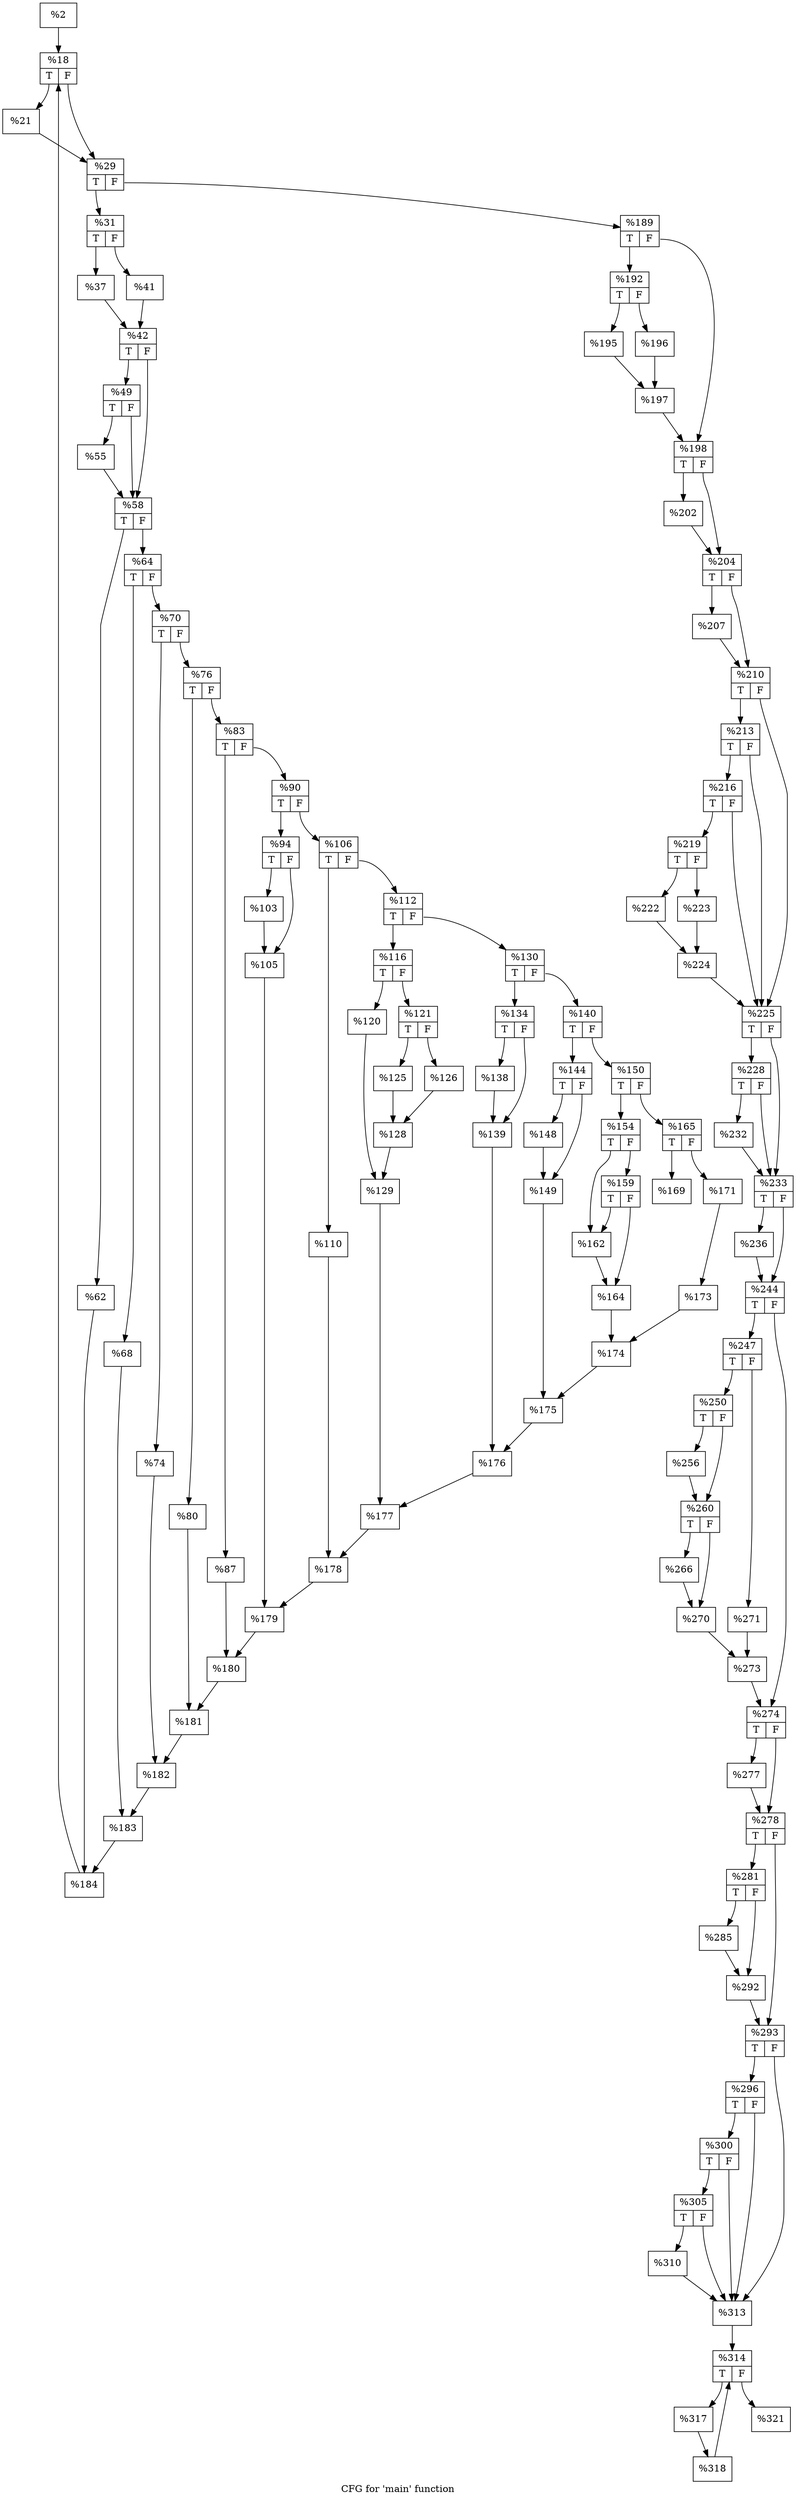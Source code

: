 digraph "CFG for 'main' function" {
	label="CFG for 'main' function";

	Node0x10a1850 [shape=record,label="{%2}"];
	Node0x10a1850 -> Node0x10a4420;
	Node0x10a4420 [shape=record,label="{%18|{<s0>T|<s1>F}}"];
	Node0x10a4420:s0 -> Node0x10a45a0;
	Node0x10a4420:s1 -> Node0x10a45f0;
	Node0x10a45a0 [shape=record,label="{%21}"];
	Node0x10a45a0 -> Node0x10a45f0;
	Node0x10a45f0 [shape=record,label="{%29|{<s0>T|<s1>F}}"];
	Node0x10a45f0:s0 -> Node0x10a4a30;
	Node0x10a45f0:s1 -> Node0x10a4a80;
	Node0x10a4a30 [shape=record,label="{%31|{<s0>T|<s1>F}}"];
	Node0x10a4a30:s0 -> Node0x10a4df0;
	Node0x10a4a30:s1 -> Node0x10a4e40;
	Node0x10a4df0 [shape=record,label="{%37}"];
	Node0x10a4df0 -> Node0x10a5060;
	Node0x10a4e40 [shape=record,label="{%41}"];
	Node0x10a4e40 -> Node0x10a5060;
	Node0x10a5060 [shape=record,label="{%42|{<s0>T|<s1>F}}"];
	Node0x10a5060:s0 -> Node0x10a54a0;
	Node0x10a5060:s1 -> Node0x10a54f0;
	Node0x10a54a0 [shape=record,label="{%49|{<s0>T|<s1>F}}"];
	Node0x10a54a0:s0 -> Node0x10a57e0;
	Node0x10a54a0:s1 -> Node0x10a54f0;
	Node0x10a57e0 [shape=record,label="{%55}"];
	Node0x10a57e0 -> Node0x10a54f0;
	Node0x10a54f0 [shape=record,label="{%58|{<s0>T|<s1>F}}"];
	Node0x10a54f0:s0 -> Node0x10a5d00;
	Node0x10a54f0:s1 -> Node0x10a5d50;
	Node0x10a5d00 [shape=record,label="{%62}"];
	Node0x10a5d00 -> Node0x10a5f10;
	Node0x10a5d50 [shape=record,label="{%64|{<s0>T|<s1>F}}"];
	Node0x10a5d50:s0 -> Node0x10a6220;
	Node0x10a5d50:s1 -> Node0x10a6270;
	Node0x10a6220 [shape=record,label="{%68}"];
	Node0x10a6220 -> Node0x10a6430;
	Node0x10a6270 [shape=record,label="{%70|{<s0>T|<s1>F}}"];
	Node0x10a6270:s0 -> Node0x10a6740;
	Node0x10a6270:s1 -> Node0x10a6790;
	Node0x10a6740 [shape=record,label="{%74}"];
	Node0x10a6740 -> Node0x10a6950;
	Node0x10a6790 [shape=record,label="{%76|{<s0>T|<s1>F}}"];
	Node0x10a6790:s0 -> Node0x10a6c60;
	Node0x10a6790:s1 -> Node0x10a6cb0;
	Node0x10a6c60 [shape=record,label="{%80}"];
	Node0x10a6c60 -> Node0x10a6f40;
	Node0x10a6cb0 [shape=record,label="{%83|{<s0>T|<s1>F}}"];
	Node0x10a6cb0:s0 -> Node0x10a7270;
	Node0x10a6cb0:s1 -> Node0x10a72c0;
	Node0x10a7270 [shape=record,label="{%87}"];
	Node0x10a7270 -> Node0x10a7550;
	Node0x10a72c0 [shape=record,label="{%90|{<s0>T|<s1>F}}"];
	Node0x10a72c0:s0 -> Node0x10a7880;
	Node0x10a72c0:s1 -> Node0x10a78d0;
	Node0x10a7880 [shape=record,label="{%94|{<s0>T|<s1>F}}"];
	Node0x10a7880:s0 -> Node0x10a7f30;
	Node0x10a7880:s1 -> Node0x10a7f80;
	Node0x10a7f30 [shape=record,label="{%103}"];
	Node0x10a7f30 -> Node0x10a7f80;
	Node0x10a7f80 [shape=record,label="{%105}"];
	Node0x10a7f80 -> Node0x10a8400;
	Node0x10a78d0 [shape=record,label="{%106|{<s0>T|<s1>F}}"];
	Node0x10a78d0:s0 -> Node0x10a8730;
	Node0x10a78d0:s1 -> Node0x10a8780;
	Node0x10a8730 [shape=record,label="{%110}"];
	Node0x10a8730 -> Node0x10a89c0;
	Node0x10a8780 [shape=record,label="{%112|{<s0>T|<s1>F}}"];
	Node0x10a8780:s0 -> Node0x10a8cd0;
	Node0x10a8780:s1 -> Node0x10a8d20;
	Node0x10a8cd0 [shape=record,label="{%116|{<s0>T|<s1>F}}"];
	Node0x10a8cd0:s0 -> Node0x10a90a0;
	Node0x10a8cd0:s1 -> Node0x10a90f0;
	Node0x10a90a0 [shape=record,label="{%120}"];
	Node0x10a90a0 -> Node0x10a9290;
	Node0x10a90f0 [shape=record,label="{%121|{<s0>T|<s1>F}}"];
	Node0x10a90f0:s0 -> Node0x10a95a0;
	Node0x10a90f0:s1 -> Node0x10a95f0;
	Node0x10a95a0 [shape=record,label="{%125}"];
	Node0x10a95a0 -> Node0x10a9790;
	Node0x10a95f0 [shape=record,label="{%126}"];
	Node0x10a95f0 -> Node0x10a9790;
	Node0x10a9790 [shape=record,label="{%128}"];
	Node0x10a9790 -> Node0x10a9290;
	Node0x10a9290 [shape=record,label="{%129}"];
	Node0x10a9290 -> Node0x10aa2f0;
	Node0x10a8d20 [shape=record,label="{%130|{<s0>T|<s1>F}}"];
	Node0x10a8d20:s0 -> Node0x10aa600;
	Node0x10a8d20:s1 -> Node0x10aa650;
	Node0x10aa600 [shape=record,label="{%134|{<s0>T|<s1>F}}"];
	Node0x10aa600:s0 -> Node0x10aa8d0;
	Node0x10aa600:s1 -> Node0x10aa920;
	Node0x10aa8d0 [shape=record,label="{%138}"];
	Node0x10aa8d0 -> Node0x10aa920;
	Node0x10aa920 [shape=record,label="{%139}"];
	Node0x10aa920 -> Node0x10aaae0;
	Node0x10aa650 [shape=record,label="{%140|{<s0>T|<s1>F}}"];
	Node0x10aa650:s0 -> Node0x10aae10;
	Node0x10aa650:s1 -> Node0x10aae60;
	Node0x10aae10 [shape=record,label="{%144|{<s0>T|<s1>F}}"];
	Node0x10aae10:s0 -> Node0x10ab0e0;
	Node0x10aae10:s1 -> Node0x10ab130;
	Node0x10ab0e0 [shape=record,label="{%148}"];
	Node0x10ab0e0 -> Node0x10ab130;
	Node0x10ab130 [shape=record,label="{%149}"];
	Node0x10ab130 -> Node0x10ab330;
	Node0x10aae60 [shape=record,label="{%150|{<s0>T|<s1>F}}"];
	Node0x10aae60:s0 -> Node0x10ab660;
	Node0x10aae60:s1 -> Node0x10ab6b0;
	Node0x10ab660 [shape=record,label="{%154|{<s0>T|<s1>F}}"];
	Node0x10ab660:s0 -> Node0x10abae0;
	Node0x10ab660:s1 -> Node0x10abb30;
	Node0x10abb30 [shape=record,label="{%159|{<s0>T|<s1>F}}"];
	Node0x10abb30:s0 -> Node0x10abae0;
	Node0x10abb30:s1 -> Node0x10abd20;
	Node0x10abae0 [shape=record,label="{%162}"];
	Node0x10abae0 -> Node0x10abd20;
	Node0x10abd20 [shape=record,label="{%164}"];
	Node0x10abd20 -> Node0x10ac070;
	Node0x10ab6b0 [shape=record,label="{%165|{<s0>T|<s1>F}}"];
	Node0x10ab6b0:s0 -> Node0x10ac3a0;
	Node0x10ab6b0:s1 -> Node0x10ac3f0;
	Node0x10ac3a0 [shape=record,label="{%169}"];
	Node0x10ac3f0 [shape=record,label="{%171}"];
	Node0x10ac3f0 -> Node0x10ac9f0;
	Node0x10ac9f0 [shape=record,label="{%173}"];
	Node0x10ac9f0 -> Node0x10ac070;
	Node0x10ac070 [shape=record,label="{%174}"];
	Node0x10ac070 -> Node0x10ab330;
	Node0x10ab330 [shape=record,label="{%175}"];
	Node0x10ab330 -> Node0x10aaae0;
	Node0x10aaae0 [shape=record,label="{%176}"];
	Node0x10aaae0 -> Node0x10aa2f0;
	Node0x10aa2f0 [shape=record,label="{%177}"];
	Node0x10aa2f0 -> Node0x10a89c0;
	Node0x10a89c0 [shape=record,label="{%178}"];
	Node0x10a89c0 -> Node0x10a8400;
	Node0x10a8400 [shape=record,label="{%179}"];
	Node0x10a8400 -> Node0x10a7550;
	Node0x10a7550 [shape=record,label="{%180}"];
	Node0x10a7550 -> Node0x10a6f40;
	Node0x10a6f40 [shape=record,label="{%181}"];
	Node0x10a6f40 -> Node0x10a6950;
	Node0x10a6950 [shape=record,label="{%182}"];
	Node0x10a6950 -> Node0x10a6430;
	Node0x10a6430 [shape=record,label="{%183}"];
	Node0x10a6430 -> Node0x10a5f10;
	Node0x10a5f10 [shape=record,label="{%184}"];
	Node0x10a5f10 -> Node0x10a4420;
	Node0x10a4a80 [shape=record,label="{%189|{<s0>T|<s1>F}}"];
	Node0x10a4a80:s0 -> Node0x10ad2a0;
	Node0x10a4a80:s1 -> Node0x10ad2f0;
	Node0x10ad2a0 [shape=record,label="{%192|{<s0>T|<s1>F}}"];
	Node0x10ad2a0:s0 -> Node0x10ad4a0;
	Node0x10ad2a0:s1 -> Node0x10ad4f0;
	Node0x10ad4a0 [shape=record,label="{%195}"];
	Node0x10ad4a0 -> Node0x10ad6d0;
	Node0x10ad4f0 [shape=record,label="{%196}"];
	Node0x10ad4f0 -> Node0x10ad6d0;
	Node0x10ad6d0 [shape=record,label="{%197}"];
	Node0x10ad6d0 -> Node0x10ad2f0;
	Node0x10ad2f0 [shape=record,label="{%198|{<s0>T|<s1>F}}"];
	Node0x10ad2f0:s0 -> Node0x10adb70;
	Node0x10ad2f0:s1 -> Node0x10adbc0;
	Node0x10adb70 [shape=record,label="{%202}"];
	Node0x10adb70 -> Node0x10adbc0;
	Node0x10adbc0 [shape=record,label="{%204|{<s0>T|<s1>F}}"];
	Node0x10adbc0:s0 -> Node0x10adfe0;
	Node0x10adbc0:s1 -> Node0x10ae030;
	Node0x10adfe0 [shape=record,label="{%207}"];
	Node0x10adfe0 -> Node0x10ae030;
	Node0x10ae030 [shape=record,label="{%210|{<s0>T|<s1>F}}"];
	Node0x10ae030:s0 -> Node0x10ae540;
	Node0x10ae030:s1 -> Node0x10ae590;
	Node0x10ae540 [shape=record,label="{%213|{<s0>T|<s1>F}}"];
	Node0x10ae540:s0 -> Node0x10ae740;
	Node0x10ae540:s1 -> Node0x10ae590;
	Node0x10ae740 [shape=record,label="{%216|{<s0>T|<s1>F}}"];
	Node0x10ae740:s0 -> Node0x10aeab0;
	Node0x10ae740:s1 -> Node0x10ae590;
	Node0x10aeab0 [shape=record,label="{%219|{<s0>T|<s1>F}}"];
	Node0x10aeab0:s0 -> Node0x10aee30;
	Node0x10aeab0:s1 -> Node0x10aee80;
	Node0x10aee30 [shape=record,label="{%222}"];
	Node0x10aee30 -> Node0x10af100;
	Node0x10aee80 [shape=record,label="{%223}"];
	Node0x10aee80 -> Node0x10af100;
	Node0x10af100 [shape=record,label="{%224}"];
	Node0x10af100 -> Node0x10ae590;
	Node0x10ae590 [shape=record,label="{%225|{<s0>T|<s1>F}}"];
	Node0x10ae590:s0 -> Node0x10af3c0;
	Node0x10ae590:s1 -> Node0x10af410;
	Node0x10af3c0 [shape=record,label="{%228|{<s0>T|<s1>F}}"];
	Node0x10af3c0:s0 -> Node0x10af6d0;
	Node0x10af3c0:s1 -> Node0x10af410;
	Node0x10af6d0 [shape=record,label="{%232}"];
	Node0x10af6d0 -> Node0x10af410;
	Node0x10af410 [shape=record,label="{%233|{<s0>T|<s1>F}}"];
	Node0x10af410:s0 -> Node0x10afa80;
	Node0x10af410:s1 -> Node0x10afad0;
	Node0x10afa80 [shape=record,label="{%236}"];
	Node0x10afa80 -> Node0x10afad0;
	Node0x10afad0 [shape=record,label="{%244|{<s0>T|<s1>F}}"];
	Node0x10afad0:s0 -> Node0x10b0300;
	Node0x10afad0:s1 -> Node0x10b0350;
	Node0x10b0300 [shape=record,label="{%247|{<s0>T|<s1>F}}"];
	Node0x10b0300:s0 -> Node0x10b0500;
	Node0x10b0300:s1 -> Node0x10b0550;
	Node0x10b0500 [shape=record,label="{%250|{<s0>T|<s1>F}}"];
	Node0x10b0500:s0 -> Node0x10b0a10;
	Node0x10b0500:s1 -> Node0x10b0a60;
	Node0x10b0a10 [shape=record,label="{%256}"];
	Node0x10b0a10 -> Node0x10b0a60;
	Node0x10b0a60 [shape=record,label="{%260|{<s0>T|<s1>F}}"];
	Node0x10b0a60:s0 -> Node0x10aa1f0;
	Node0x10b0a60:s1 -> Node0x10aa240;
	Node0x10aa1f0 [shape=record,label="{%266}"];
	Node0x10aa1f0 -> Node0x10aa240;
	Node0x10aa240 [shape=record,label="{%270}"];
	Node0x10aa240 -> Node0x10b1f20;
	Node0x10b0550 [shape=record,label="{%271}"];
	Node0x10b0550 -> Node0x10b1f20;
	Node0x10b1f20 [shape=record,label="{%273}"];
	Node0x10b1f20 -> Node0x10b0350;
	Node0x10b0350 [shape=record,label="{%274|{<s0>T|<s1>F}}"];
	Node0x10b0350:s0 -> Node0x10b23a0;
	Node0x10b0350:s1 -> Node0x10b23f0;
	Node0x10b23a0 [shape=record,label="{%277}"];
	Node0x10b23a0 -> Node0x10b23f0;
	Node0x10b23f0 [shape=record,label="{%278|{<s0>T|<s1>F}}"];
	Node0x10b23f0:s0 -> Node0x10b2770;
	Node0x10b23f0:s1 -> Node0x10b27c0;
	Node0x10b2770 [shape=record,label="{%281|{<s0>T|<s1>F}}"];
	Node0x10b2770:s0 -> Node0x10b2c40;
	Node0x10b2770:s1 -> Node0x10b2c90;
	Node0x10b2c40 [shape=record,label="{%285}"];
	Node0x10b2c40 -> Node0x10b2c90;
	Node0x10b2c90 [shape=record,label="{%292}"];
	Node0x10b2c90 -> Node0x10b27c0;
	Node0x10b27c0 [shape=record,label="{%293|{<s0>T|<s1>F}}"];
	Node0x10b27c0:s0 -> Node0x10b3420;
	Node0x10b27c0:s1 -> Node0x10b3470;
	Node0x10b3420 [shape=record,label="{%296|{<s0>T|<s1>F}}"];
	Node0x10b3420:s0 -> Node0x10b37d0;
	Node0x10b3420:s1 -> Node0x10b3470;
	Node0x10b37d0 [shape=record,label="{%300|{<s0>T|<s1>F}}"];
	Node0x10b37d0:s0 -> Node0x10b3c00;
	Node0x10b37d0:s1 -> Node0x10b3470;
	Node0x10b3c00 [shape=record,label="{%305|{<s0>T|<s1>F}}"];
	Node0x10b3c00:s0 -> Node0x10b3f60;
	Node0x10b3c00:s1 -> Node0x10b3470;
	Node0x10b3f60 [shape=record,label="{%310}"];
	Node0x10b3f60 -> Node0x10b3470;
	Node0x10b3470 [shape=record,label="{%313}"];
	Node0x10b3470 -> Node0x10b4280;
	Node0x10b4280 [shape=record,label="{%314|{<s0>T|<s1>F}}"];
	Node0x10b4280:s0 -> Node0x10b4400;
	Node0x10b4280:s1 -> Node0x10b4450;
	Node0x10b4400 [shape=record,label="{%317}"];
	Node0x10b4400 -> Node0x10b4660;
	Node0x10b4660 [shape=record,label="{%318}"];
	Node0x10b4660 -> Node0x10b4280;
	Node0x10b4450 [shape=record,label="{%321}"];
}
